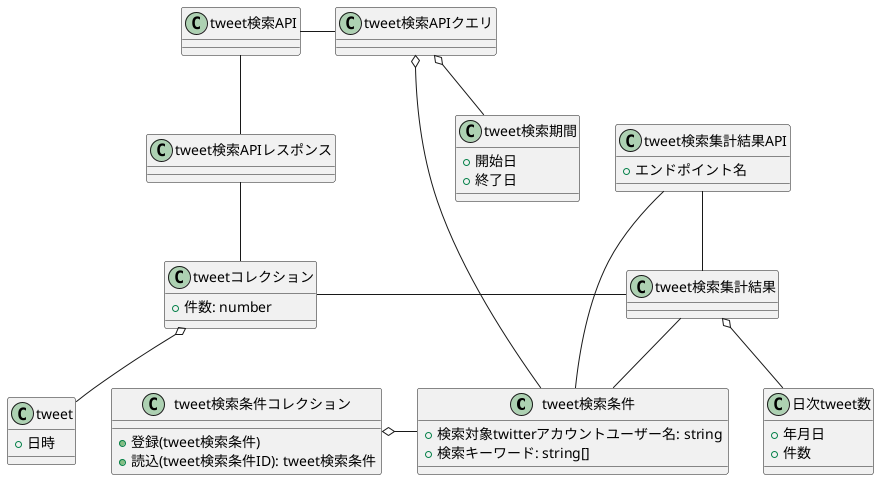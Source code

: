 @startuml

class tweet検索条件 {
  + 検索対象twitterアカウントユーザー名: string
  + 検索キーワード: string[]
}

class tweet検索条件コレクション{
 + 登録(tweet検索条件)
 + 読込(tweet検索条件ID): tweet検索条件
}
tweet検索条件コレクション o- tweet検索条件

class tweet検索期間{
  + 開始日
  + 終了日
}

class tweet {
  + 日時
}

class tweetコレクション{
  + 件数: number
}

class tweet検索API
tweet検索API -d- tweet検索APIレスポンス
tweet検索APIレスポンス -- tweetコレクション
tweetコレクション o-d- tweet

class tweet検索APIクエリ
tweet検索APIクエリ o-d- tweet検索期間
tweet検索APIクエリ o-d- tweet検索条件

tweet検索API - tweet検索APIクエリ

class tweet検索集計結果
tweet検索集計結果 -- tweet検索条件
tweetコレクション -r- tweet検索集計結果
class 日次tweet数 {
  + 年月日
  + 件数
}
tweet検索集計結果 o-d- 日次tweet数

class tweet検索集計結果API {
  + エンドポイント名
}

tweet検索集計結果API -- tweet検索条件
tweet検索集計結果API -- tweet検索集計結果

@enduml
